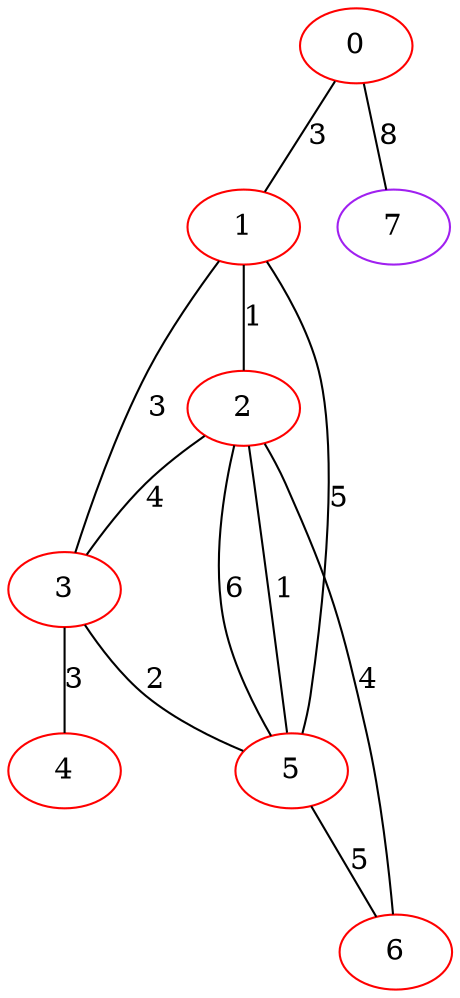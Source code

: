 graph "" {
0 [color=red, weight=1];
1 [color=red, weight=1];
2 [color=red, weight=1];
3 [color=red, weight=1];
4 [color=red, weight=1];
5 [color=red, weight=1];
6 [color=red, weight=1];
7 [color=purple, weight=4];
0 -- 1  [key=0, label=3];
0 -- 7  [key=0, label=8];
1 -- 2  [key=0, label=1];
1 -- 3  [key=0, label=3];
1 -- 5  [key=0, label=5];
2 -- 3  [key=0, label=4];
2 -- 5  [key=0, label=6];
2 -- 5  [key=1, label=1];
2 -- 6  [key=0, label=4];
3 -- 4  [key=0, label=3];
3 -- 5  [key=0, label=2];
5 -- 6  [key=0, label=5];
}
